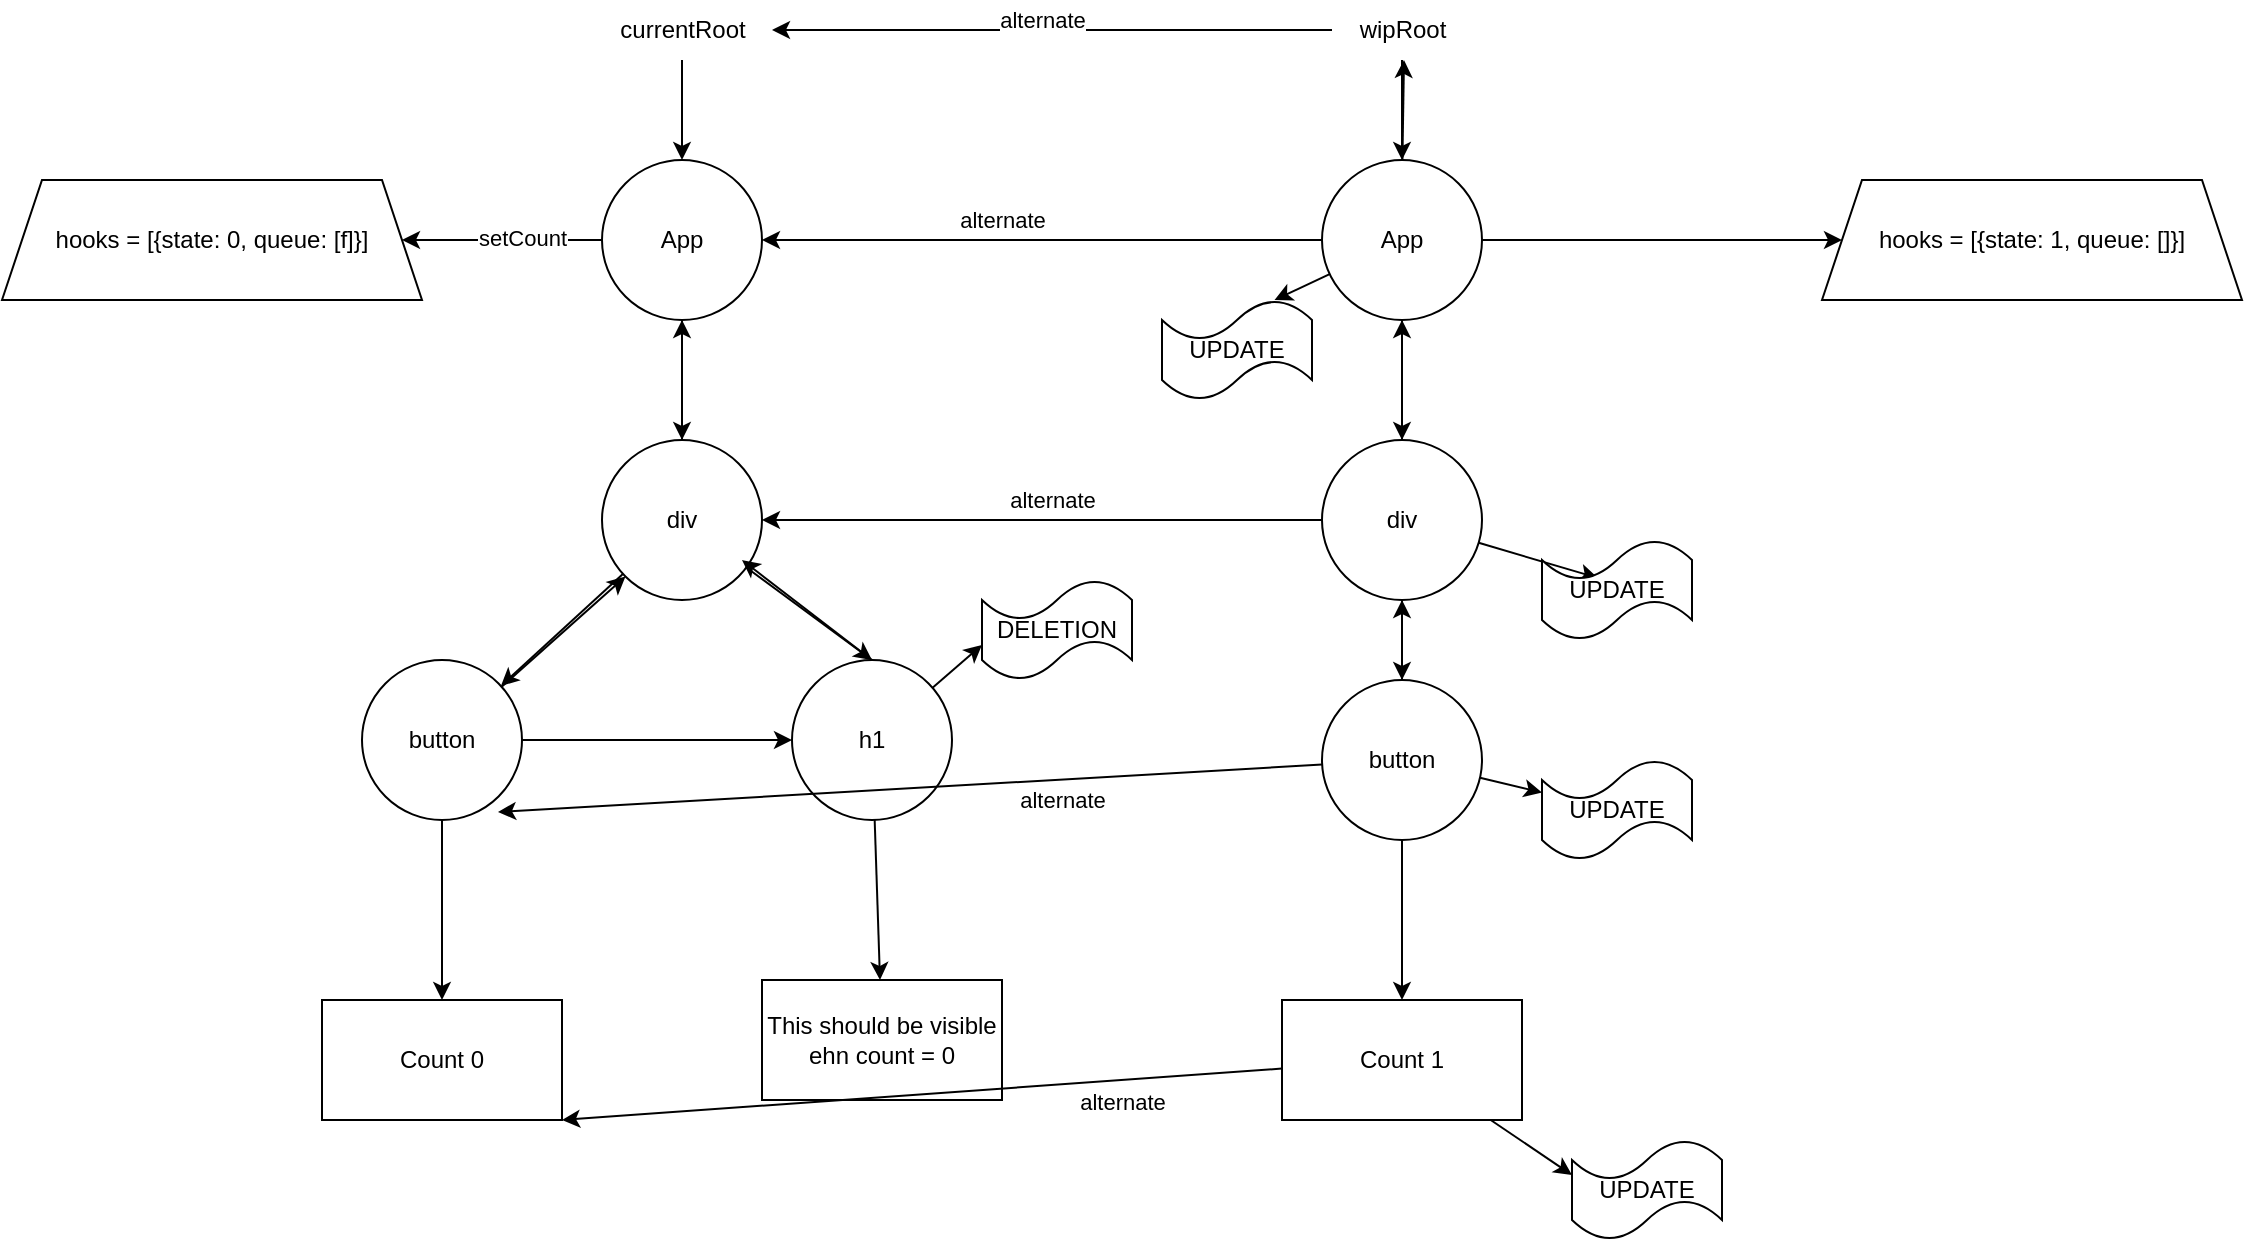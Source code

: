 <mxfile>
    <diagram id="QtrEYHr6PRYaCwsCIy3t" name="Page-1">
        <mxGraphModel dx="1768" dy="727" grid="1" gridSize="10" guides="1" tooltips="1" connect="1" arrows="1" fold="1" page="1" pageScale="1" pageWidth="850" pageHeight="1100" math="0" shadow="0">
            <root>
                <mxCell id="0"/>
                <mxCell id="1" parent="0"/>
                <mxCell id="2" style="edgeStyle=none;html=1;" edge="1" parent="1" source="5" target="8">
                    <mxGeometry relative="1" as="geometry"/>
                </mxCell>
                <mxCell id="3" value="" style="edgeStyle=none;html=1;" edge="1" parent="1" source="5" target="23">
                    <mxGeometry relative="1" as="geometry"/>
                </mxCell>
                <mxCell id="4" value="setCount" style="edgeLabel;html=1;align=center;verticalAlign=middle;resizable=0;points=[];" vertex="1" connectable="0" parent="3">
                    <mxGeometry x="-0.2" y="-1" relative="1" as="geometry">
                        <mxPoint as="offset"/>
                    </mxGeometry>
                </mxCell>
                <mxCell id="5" value="App" style="ellipse;whiteSpace=wrap;html=1;" vertex="1" parent="1">
                    <mxGeometry x="290" y="140" width="80" height="80" as="geometry"/>
                </mxCell>
                <mxCell id="6" style="edgeStyle=none;html=1;" edge="1" parent="1" source="8" target="5">
                    <mxGeometry relative="1" as="geometry">
                        <Array as="points">
                            <mxPoint x="330" y="250"/>
                        </Array>
                    </mxGeometry>
                </mxCell>
                <mxCell id="37" value="" style="edgeStyle=none;html=1;" edge="1" parent="1" source="8" target="36">
                    <mxGeometry relative="1" as="geometry"/>
                </mxCell>
                <mxCell id="42" style="edgeStyle=none;html=1;entryX=0.5;entryY=0;entryDx=0;entryDy=0;" edge="1" parent="1" source="8" target="41">
                    <mxGeometry relative="1" as="geometry"/>
                </mxCell>
                <mxCell id="8" value="div" style="ellipse;whiteSpace=wrap;html=1;" vertex="1" parent="1">
                    <mxGeometry x="290" y="280" width="80" height="80" as="geometry"/>
                </mxCell>
                <mxCell id="11" style="edgeStyle=none;html=1;" edge="1" parent="1" source="12" target="5">
                    <mxGeometry relative="1" as="geometry"/>
                </mxCell>
                <mxCell id="12" value="currentRoot&lt;br&gt;" style="text;html=1;align=center;verticalAlign=middle;resizable=0;points=[];autosize=1;strokeColor=none;fillColor=none;" vertex="1" parent="1">
                    <mxGeometry x="285" y="60" width="90" height="30" as="geometry"/>
                </mxCell>
                <mxCell id="23" value="hooks = [{state: 0, queue: [f]}]" style="shape=trapezoid;perimeter=trapezoidPerimeter;whiteSpace=wrap;html=1;fixedSize=1;" vertex="1" parent="1">
                    <mxGeometry x="-10" y="150" width="210" height="60" as="geometry"/>
                </mxCell>
                <mxCell id="39" value="" style="edgeStyle=none;html=1;" edge="1" parent="1" source="36" target="38">
                    <mxGeometry relative="1" as="geometry"/>
                </mxCell>
                <mxCell id="40" style="edgeStyle=none;html=1;entryX=0;entryY=1;entryDx=0;entryDy=0;" edge="1" parent="1" source="36" target="8">
                    <mxGeometry relative="1" as="geometry"/>
                </mxCell>
                <mxCell id="47" style="edgeStyle=none;html=1;entryX=0;entryY=0.5;entryDx=0;entryDy=0;" edge="1" parent="1" source="36" target="41">
                    <mxGeometry relative="1" as="geometry"/>
                </mxCell>
                <mxCell id="36" value="button" style="ellipse;whiteSpace=wrap;html=1;" vertex="1" parent="1">
                    <mxGeometry x="170" y="390" width="80" height="80" as="geometry"/>
                </mxCell>
                <mxCell id="38" value="Count 0" style="whiteSpace=wrap;html=1;" vertex="1" parent="1">
                    <mxGeometry x="150" y="560" width="120" height="60" as="geometry"/>
                </mxCell>
                <mxCell id="44" style="edgeStyle=none;html=1;exitX=0.5;exitY=0;exitDx=0;exitDy=0;" edge="1" parent="1" source="41">
                    <mxGeometry relative="1" as="geometry">
                        <mxPoint x="360" y="340" as="targetPoint"/>
                    </mxGeometry>
                </mxCell>
                <mxCell id="46" style="edgeStyle=none;html=1;" edge="1" parent="1" source="41" target="45">
                    <mxGeometry relative="1" as="geometry"/>
                </mxCell>
                <mxCell id="96" style="edgeStyle=none;html=1;entryX=0;entryY=0.65;entryDx=0;entryDy=0;entryPerimeter=0;" edge="1" parent="1" source="41" target="95">
                    <mxGeometry relative="1" as="geometry"/>
                </mxCell>
                <mxCell id="41" value="h1" style="ellipse;whiteSpace=wrap;html=1;" vertex="1" parent="1">
                    <mxGeometry x="385" y="390" width="80" height="80" as="geometry"/>
                </mxCell>
                <mxCell id="45" value="This should be visible ehn count = 0" style="whiteSpace=wrap;html=1;" vertex="1" parent="1">
                    <mxGeometry x="370" y="550" width="120" height="60" as="geometry"/>
                </mxCell>
                <mxCell id="49" style="edgeStyle=none;html=1;" edge="1" parent="1" source="48" target="12">
                    <mxGeometry relative="1" as="geometry"/>
                </mxCell>
                <mxCell id="50" value="alternate" style="edgeLabel;html=1;align=center;verticalAlign=middle;resizable=0;points=[];" vertex="1" connectable="0" parent="49">
                    <mxGeometry x="0.17" y="-1" relative="1" as="geometry">
                        <mxPoint x="19" y="-4" as="offset"/>
                    </mxGeometry>
                </mxCell>
                <mxCell id="59" style="edgeStyle=none;html=1;entryX=0.5;entryY=0;entryDx=0;entryDy=0;" edge="1" parent="1" source="48" target="51">
                    <mxGeometry relative="1" as="geometry"/>
                </mxCell>
                <mxCell id="48" value="wipRoot" style="text;html=1;align=center;verticalAlign=middle;resizable=0;points=[];autosize=1;strokeColor=none;fillColor=none;" vertex="1" parent="1">
                    <mxGeometry x="655" y="60" width="70" height="30" as="geometry"/>
                </mxCell>
                <mxCell id="52" style="edgeStyle=none;html=1;" edge="1" parent="1" source="51" target="5">
                    <mxGeometry relative="1" as="geometry"/>
                </mxCell>
                <mxCell id="53" value="alternate" style="edgeLabel;html=1;align=center;verticalAlign=middle;resizable=0;points=[];" vertex="1" connectable="0" parent="52">
                    <mxGeometry x="0.319" y="-3" relative="1" as="geometry">
                        <mxPoint x="24" y="-7" as="offset"/>
                    </mxGeometry>
                </mxCell>
                <mxCell id="58" style="edgeStyle=none;html=1;entryX=0.514;entryY=1;entryDx=0;entryDy=0;entryPerimeter=0;" edge="1" parent="1" source="51" target="48">
                    <mxGeometry relative="1" as="geometry"/>
                </mxCell>
                <mxCell id="63" style="edgeStyle=none;html=1;entryX=0.75;entryY=0;entryDx=0;entryDy=0;entryPerimeter=0;" edge="1" parent="1" source="51" target="62">
                    <mxGeometry relative="1" as="geometry"/>
                </mxCell>
                <mxCell id="65" style="edgeStyle=none;html=1;" edge="1" parent="1" source="51" target="60">
                    <mxGeometry relative="1" as="geometry"/>
                </mxCell>
                <mxCell id="71" style="edgeStyle=none;html=1;" edge="1" parent="1" source="51" target="70">
                    <mxGeometry relative="1" as="geometry"/>
                </mxCell>
                <mxCell id="51" value="App" style="ellipse;whiteSpace=wrap;html=1;" vertex="1" parent="1">
                    <mxGeometry x="650" y="140" width="80" height="80" as="geometry"/>
                </mxCell>
                <mxCell id="61" value="alternate" style="edgeStyle=none;html=1;entryX=1;entryY=0.5;entryDx=0;entryDy=0;" edge="1" parent="1" source="60" target="8">
                    <mxGeometry x="-0.037" y="-10" relative="1" as="geometry">
                        <mxPoint as="offset"/>
                    </mxGeometry>
                </mxCell>
                <mxCell id="64" style="edgeStyle=none;html=1;entryX=0.5;entryY=1;entryDx=0;entryDy=0;" edge="1" parent="1" source="60" target="51">
                    <mxGeometry relative="1" as="geometry"/>
                </mxCell>
                <mxCell id="67" style="edgeStyle=none;html=1;entryX=0.373;entryY=0.38;entryDx=0;entryDy=0;entryPerimeter=0;" edge="1" parent="1" source="60" target="66">
                    <mxGeometry relative="1" as="geometry"/>
                </mxCell>
                <mxCell id="82" style="edgeStyle=none;html=1;entryX=0.5;entryY=0;entryDx=0;entryDy=0;" edge="1" parent="1" source="60" target="72">
                    <mxGeometry relative="1" as="geometry"/>
                </mxCell>
                <mxCell id="60" value="div" style="ellipse;whiteSpace=wrap;html=1;" vertex="1" parent="1">
                    <mxGeometry x="650" y="280" width="80" height="80" as="geometry"/>
                </mxCell>
                <mxCell id="62" value="UPDATE" style="shape=tape;whiteSpace=wrap;html=1;" vertex="1" parent="1">
                    <mxGeometry x="570" y="210" width="75" height="50" as="geometry"/>
                </mxCell>
                <mxCell id="66" value="UPDATE" style="shape=tape;whiteSpace=wrap;html=1;" vertex="1" parent="1">
                    <mxGeometry x="760" y="330" width="75" height="50" as="geometry"/>
                </mxCell>
                <mxCell id="70" value="hooks = [{state: 1, queue: []}]" style="shape=trapezoid;perimeter=trapezoidPerimeter;whiteSpace=wrap;html=1;fixedSize=1;" vertex="1" parent="1">
                    <mxGeometry x="900" y="150" width="210" height="60" as="geometry"/>
                </mxCell>
                <mxCell id="76" style="edgeStyle=none;html=1;entryX=0.85;entryY=0.95;entryDx=0;entryDy=0;entryPerimeter=0;" edge="1" parent="1" source="72" target="36">
                    <mxGeometry relative="1" as="geometry">
                        <mxPoint x="520" y="440" as="targetPoint"/>
                    </mxGeometry>
                </mxCell>
                <mxCell id="78" value="alternate" style="edgeLabel;html=1;align=center;verticalAlign=middle;resizable=0;points=[];" vertex="1" connectable="0" parent="76">
                    <mxGeometry x="-0.455" y="3" relative="1" as="geometry">
                        <mxPoint x="-18" y="8" as="offset"/>
                    </mxGeometry>
                </mxCell>
                <mxCell id="79" style="edgeStyle=none;html=1;entryX=0.5;entryY=1;entryDx=0;entryDy=0;" edge="1" parent="1" source="72" target="60">
                    <mxGeometry relative="1" as="geometry">
                        <mxPoint x="690" y="370" as="targetPoint"/>
                    </mxGeometry>
                </mxCell>
                <mxCell id="84" style="edgeStyle=none;html=1;" edge="1" parent="1" source="72" target="83">
                    <mxGeometry relative="1" as="geometry"/>
                </mxCell>
                <mxCell id="87" value="" style="edgeStyle=none;html=1;" edge="1" parent="1" source="72" target="86">
                    <mxGeometry relative="1" as="geometry"/>
                </mxCell>
                <mxCell id="72" value="button" style="ellipse;whiteSpace=wrap;html=1;" vertex="1" parent="1">
                    <mxGeometry x="650" y="400" width="80" height="80" as="geometry"/>
                </mxCell>
                <mxCell id="83" value="UPDATE" style="shape=tape;whiteSpace=wrap;html=1;" vertex="1" parent="1">
                    <mxGeometry x="760" y="440" width="75" height="50" as="geometry"/>
                </mxCell>
                <mxCell id="88" style="edgeStyle=none;html=1;entryX=1;entryY=1;entryDx=0;entryDy=0;" edge="1" parent="1" source="86" target="38">
                    <mxGeometry relative="1" as="geometry"/>
                </mxCell>
                <mxCell id="89" value="alternate" style="edgeLabel;html=1;align=center;verticalAlign=middle;resizable=0;points=[];" vertex="1" connectable="0" parent="88">
                    <mxGeometry x="-0.445" y="-1" relative="1" as="geometry">
                        <mxPoint x="20" y="10" as="offset"/>
                    </mxGeometry>
                </mxCell>
                <mxCell id="93" style="edgeStyle=none;html=1;entryX=0;entryY=0.35;entryDx=0;entryDy=0;entryPerimeter=0;" edge="1" parent="1" source="86" target="92">
                    <mxGeometry relative="1" as="geometry"/>
                </mxCell>
                <mxCell id="86" value="Count 1" style="whiteSpace=wrap;html=1;" vertex="1" parent="1">
                    <mxGeometry x="630" y="560" width="120" height="60" as="geometry"/>
                </mxCell>
                <mxCell id="92" value="UPDATE" style="shape=tape;whiteSpace=wrap;html=1;" vertex="1" parent="1">
                    <mxGeometry x="775" y="630" width="75" height="50" as="geometry"/>
                </mxCell>
                <mxCell id="95" value="DELETION" style="shape=tape;whiteSpace=wrap;html=1;" vertex="1" parent="1">
                    <mxGeometry x="480" y="350" width="75" height="50" as="geometry"/>
                </mxCell>
            </root>
        </mxGraphModel>
    </diagram>
</mxfile>